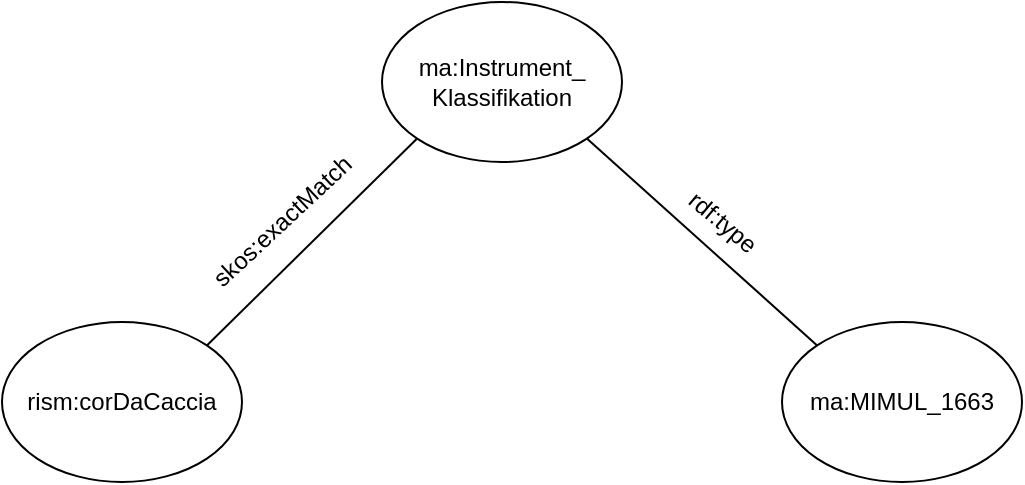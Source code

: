 <mxfile version="13.1.5"><diagram id="rZ2PwEW_QNEFfJLF4zQg" name="Page-1"><mxGraphModel dx="946" dy="628" grid="1" gridSize="10" guides="1" tooltips="1" connect="1" arrows="1" fold="1" page="1" pageScale="1" pageWidth="827" pageHeight="1169" math="0" shadow="0"><root><mxCell id="0"/><mxCell id="1" parent="0"/><mxCell id="ipnYYao-t9TJA6yGNGF8-28" style="edgeStyle=none;rounded=0;orthogonalLoop=1;jettySize=auto;html=1;exitX=1;exitY=0;exitDx=0;exitDy=0;entryX=0;entryY=1;entryDx=0;entryDy=0;endArrow=none;endFill=0;" parent="1" source="ipnYYao-t9TJA6yGNGF8-29" target="ipnYYao-t9TJA6yGNGF8-30" edge="1"><mxGeometry relative="1" as="geometry"/></mxCell><mxCell id="ipnYYao-t9TJA6yGNGF8-29" value="rism:corDaCaccia" style="ellipse;whiteSpace=wrap;html=1;strokeWidth=1;" parent="1" vertex="1"><mxGeometry x="370" y="600" width="120" height="80" as="geometry"/></mxCell><mxCell id="ipnYYao-t9TJA6yGNGF8-57" style="edgeStyle=none;rounded=0;orthogonalLoop=1;jettySize=auto;html=1;exitX=1;exitY=1;exitDx=0;exitDy=0;entryX=0;entryY=0;entryDx=0;entryDy=0;endArrow=none;endFill=0;" parent="1" source="ipnYYao-t9TJA6yGNGF8-30" target="_EseaCE7pfvpWXceeyWg-36" edge="1"><mxGeometry relative="1" as="geometry"/></mxCell><mxCell id="ipnYYao-t9TJA6yGNGF8-30" value="ma:Instrument_&lt;br&gt;Klassifikation" style="ellipse;whiteSpace=wrap;html=1;strokeWidth=1;" parent="1" vertex="1"><mxGeometry x="560" y="440" width="120" height="80" as="geometry"/></mxCell><mxCell id="_EseaCE7pfvpWXceeyWg-1" value="skos:exactMatch" style="text;html=1;align=center;verticalAlign=middle;resizable=0;points=[];autosize=1;rotation=317;" parent="1" vertex="1"><mxGeometry x="460" y="540" width="100" height="20" as="geometry"/></mxCell><mxCell id="_EseaCE7pfvpWXceeyWg-2" value="rdf:type" style="text;html=1;align=center;verticalAlign=middle;resizable=0;points=[];autosize=1;rotation=40;" parent="1" vertex="1"><mxGeometry x="700" y="540" width="60" height="20" as="geometry"/></mxCell><mxCell id="_EseaCE7pfvpWXceeyWg-36" value="ma:MIMUL_1663" style="ellipse;whiteSpace=wrap;html=1;strokeWidth=1;" parent="1" vertex="1"><mxGeometry x="760" y="600" width="120" height="80" as="geometry"/></mxCell></root></mxGraphModel></diagram></mxfile>